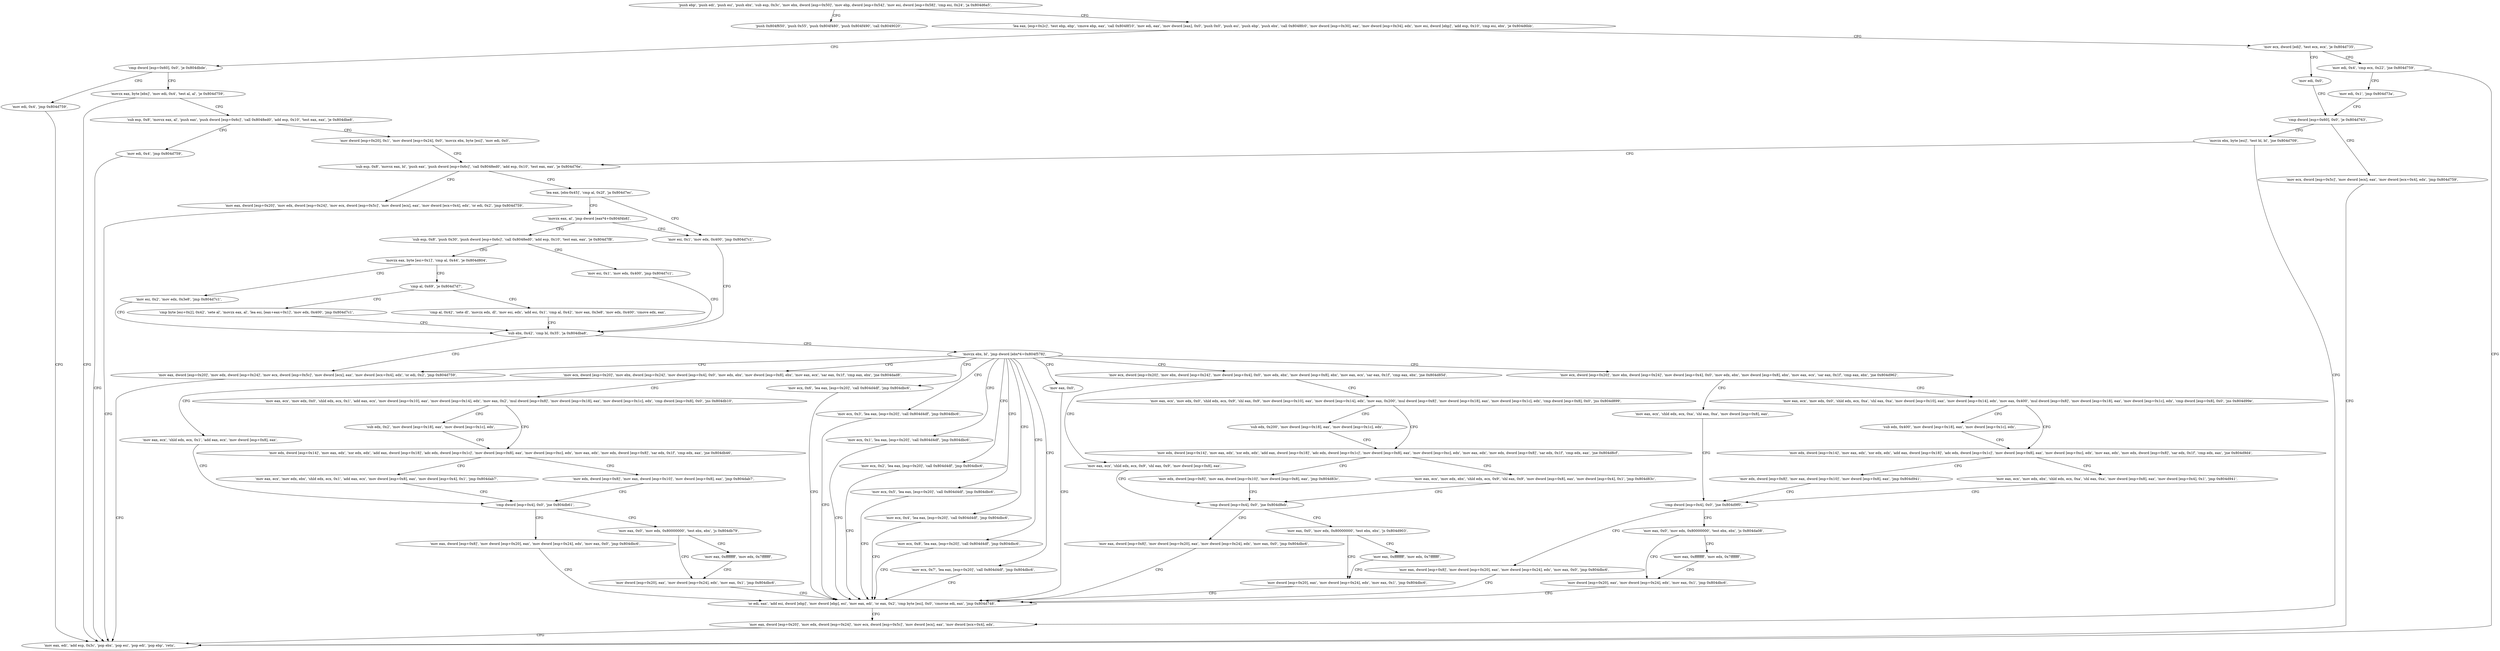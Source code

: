 digraph "func" {
"134534713" [label = "'push ebp', 'push edi', 'push esi', 'push ebx', 'sub esp, 0x3c', 'mov ebx, dword [esp+0x50]', 'mov ebp, dword [esp+0x54]', 'mov esi, dword [esp+0x58]', 'cmp esi, 0x24', 'ja 0x804d6a5', " ]
"134534821" [label = "'push 0x804f650', 'push 0x55', 'push 0x804f480', 'push 0x804f490', 'call 0x8049020', " ]
"134534737" [label = "'lea eax, [esp+0x2c]', 'test ebp, ebp', 'cmove ebp, eax', 'call 0x8048f10', 'mov edi, eax', 'mov dword [eax], 0x0', 'push 0x0', 'push esi', 'push ebp', 'push ebx', 'call 0x8048fc0', 'mov dword [esp+0x30], eax', 'mov dword [esp+0x34], edx', 'mov esi, dword [ebp]', 'add esp, 0x10', 'cmp esi, ebx', 'je 0x804d6bb', " ]
"134534843" [label = "'cmp dword [esp+0x60], 0x0', 'je 0x804dbde', " ]
"134534787" [label = "'mov ecx, dword [edi]', 'test ecx, ecx', 'je 0x804d735', " ]
"134536158" [label = "'mov edi, 0x4', 'jmp 0x804d759', " ]
"134534854" [label = "'movzx eax, byte [ebx]', 'mov edi, 0x4', 'test al, al', 'je 0x804d759', " ]
"134534965" [label = "'mov edi, 0x0', " ]
"134534797" [label = "'mov edi, 0x4', 'cmp ecx, 0x22', 'jne 0x804d759', " ]
"134535001" [label = "'mov eax, edi', 'add esp, 0x3c', 'pop ebx', 'pop esi', 'pop edi', 'pop ebp', 'retn', " ]
"134534870" [label = "'sub esp, 0x8', 'movsx eax, al', 'push eax', 'push dword [esp+0x6c]', 'call 0x8048ed0', 'add esp, 0x10', 'test eax, eax', 'je 0x804dbe8', " ]
"134534970" [label = "'cmp dword [esp+0x60], 0x0', 'je 0x804d763', " ]
"134534811" [label = "'mov edi, 0x1', 'jmp 0x804d73a', " ]
"134536168" [label = "'mov edi, 0x4', 'jmp 0x804d759', " ]
"134534897" [label = "'mov dword [esp+0x20], 0x1', 'mov dword [esp+0x24], 0x0', 'movzx ebx, byte [esi]', 'mov edi, 0x0', " ]
"134535011" [label = "'mov ecx, dword [esp+0x5c]', 'mov dword [ecx], eax', 'mov dword [ecx+0x4], edx', 'jmp 0x804d759', " ]
"134534977" [label = "'movzx ebx, byte [esi]', 'test bl, bl', 'jne 0x804d709', " ]
"134534921" [label = "'sub esp, 0x8', 'movsx eax, bl', 'push eax', 'push dword [esp+0x6c]', 'call 0x8048ed0', 'add esp, 0x10', 'test eax, eax', 'je 0x804d76e', " ]
"134534984" [label = "'mov eax, dword [esp+0x20]', 'mov edx, dword [esp+0x24]', 'mov ecx, dword [esp+0x5c]', 'mov dword [ecx], eax', 'mov dword [ecx+0x4], edx', " ]
"134535022" [label = "'mov eax, dword [esp+0x20]', 'mov edx, dword [esp+0x24]', 'mov ecx, dword [esp+0x5c]', 'mov dword [ecx], eax', 'mov dword [ecx+0x4], edx', 'or edi, 0x2', 'jmp 0x804d759', " ]
"134534944" [label = "'lea eax, [ebx-0x45]', 'cmp al, 0x2f', 'ja 0x804d7ec', " ]
"134535148" [label = "'mov esi, 0x1', 'mov edx, 0x400', 'jmp 0x804d7c1', " ]
"134534955" [label = "'movzx eax, al', 'jmp dword [eax*4+0x804f4b8]', " ]
"134535105" [label = "'sub ebx, 0x42', 'cmp bl, 0x35', 'ja 0x804dba8', " ]
"134535044" [label = "'sub esp, 0x8', 'push 0x30', 'push dword [esp+0x6c]', 'call 0x8048ed0', 'add esp, 0x10', 'test eax, eax', 'je 0x804d7f8', " ]
"134536104" [label = "'mov eax, dword [esp+0x20]', 'mov edx, dword [esp+0x24]', 'mov ecx, dword [esp+0x5c]', 'mov dword [ecx], eax', 'mov dword [ecx+0x4], edx', 'or edi, 0x2', 'jmp 0x804d759', " ]
"134535117" [label = "'movzx ebx, bl', 'jmp dword [ebx*4+0x804f578]', " ]
"134535160" [label = "'mov esi, 0x1', 'mov edx, 0x400', 'jmp 0x804d7c1', " ]
"134535065" [label = "'movzx eax, byte [esi+0x1]', 'cmp al, 0x44', 'je 0x804d804', " ]
"134535184" [label = "'mov ecx, dword [esp+0x20]', 'mov ebx, dword [esp+0x24]', 'mov dword [esp+0x4], 0x0', 'mov edx, ebx', 'mov dword [esp+0x8], ebx', 'mov eax, ecx', 'sar eax, 0x1f', 'cmp eax, ebx', 'jne 0x804d85d', " ]
"134535445" [label = "'mov ecx, dword [esp+0x20]', 'mov ebx, dword [esp+0x24]', 'mov dword [esp+0x4], 0x0', 'mov edx, ebx', 'mov dword [esp+0x8], ebx', 'mov eax, ecx', 'sar eax, 0x1f', 'cmp eax, ebx', 'jne 0x804d962', " ]
"134535706" [label = "'mov ecx, 0x6', 'lea eax, [esp+0x20]', 'call 0x804d4df', 'jmp 0x804dbc6', " ]
"134535725" [label = "'mov ecx, 0x3', 'lea eax, [esp+0x20]', 'call 0x804d4df', 'jmp 0x804dbc6', " ]
"134535744" [label = "'mov ecx, 0x1', 'lea eax, [esp+0x20]', 'call 0x804d4df', 'jmp 0x804dbc6', " ]
"134535763" [label = "'mov ecx, 0x2', 'lea eax, [esp+0x20]', 'call 0x804d4df', 'jmp 0x804dbc6', " ]
"134535782" [label = "'mov ecx, 0x5', 'lea eax, [esp+0x20]', 'call 0x804d4df', 'jmp 0x804dbc6', " ]
"134535801" [label = "'mov ecx, 0x4', 'lea eax, [esp+0x20]', 'call 0x804d4df', 'jmp 0x804dbc6', " ]
"134535820" [label = "'mov ecx, dword [esp+0x20]', 'mov ebx, dword [esp+0x24]', 'mov dword [esp+0x4], 0x0', 'mov edx, ebx', 'mov dword [esp+0x8], ebx', 'mov eax, ecx', 'sar eax, 0x1f', 'cmp eax, ebx', 'jne 0x804dad8', " ]
"134536072" [label = "'mov ecx, 0x8', 'lea eax, [esp+0x20]', 'call 0x804d4df', 'jmp 0x804dbc6', " ]
"134536088" [label = "'mov ecx, 0x7', 'lea eax, [esp+0x20]', 'call 0x804d4df', 'jmp 0x804dbc6', " ]
"134536129" [label = "'mov eax, 0x0', " ]
"134535172" [label = "'mov esi, 0x2', 'mov edx, 0x3e8', 'jmp 0x804d7c1', " ]
"134535073" [label = "'cmp al, 0x69', 'je 0x804d7d7', " ]
"134535261" [label = "'mov eax, ecx', 'mov edx, 0x0', 'shld edx, ecx, 0x9', 'shl eax, 0x9', 'mov dword [esp+0x10], eax', 'mov dword [esp+0x14], edx', 'mov eax, 0x200', 'mul dword [esp+0x8]', 'mov dword [esp+0x18], eax', 'mov dword [esp+0x1c], edx', 'cmp dword [esp+0x8], 0x0', 'jns 0x804d899', " ]
"134535215" [label = "'mov eax, ecx', 'shld edx, ecx, 0x9', 'shl eax, 0x9', 'mov dword [esp+0x8], eax', " ]
"134535522" [label = "'mov eax, ecx', 'mov edx, 0x0', 'shld edx, ecx, 0xa', 'shl eax, 0xa', 'mov dword [esp+0x10], eax', 'mov dword [esp+0x14], edx', 'mov eax, 0x400', 'mul dword [esp+0x8]', 'mov dword [esp+0x18], eax', 'mov dword [esp+0x1c], edx', 'cmp dword [esp+0x8], 0x0', 'jns 0x804d99e', " ]
"134535476" [label = "'mov eax, ecx', 'shld edx, ecx, 0xa', 'shl eax, 0xa', 'mov dword [esp+0x8], eax', " ]
"134536134" [label = "'or edi, eax', 'add esi, dword [ebp]', 'mov dword [ebp], esi', 'mov eax, edi', 'or eax, 0x2', 'cmp byte [esi], 0x0', 'cmovne edi, eax', 'jmp 0x804d748', " ]
"134535896" [label = "'mov eax, ecx', 'mov edx, 0x0', 'shld edx, ecx, 0x1', 'add eax, ecx', 'mov dword [esp+0x10], eax', 'mov dword [esp+0x14], edx', 'mov eax, 0x2', 'mul dword [esp+0x8]', 'mov dword [esp+0x18], eax', 'mov dword [esp+0x1c], edx', 'cmp dword [esp+0x8], 0x0', 'jns 0x804db10', " ]
"134535851" [label = "'mov eax, ecx', 'shld edx, ecx, 0x1', 'add eax, ecx', 'mov dword [esp+0x8], eax', " ]
"134535127" [label = "'cmp byte [esi+0x2], 0x42', 'sete al', 'movzx eax, al', 'lea esi, [eax+eax+0x1]', 'mov edx, 0x400', 'jmp 0x804d7c1', " ]
"134535077" [label = "'cmp al, 0x42', 'sete dl', 'movzx edx, dl', 'mov esi, edx', 'add esi, 0x1', 'cmp al, 0x42', 'mov eax, 0x3e8', 'mov edx, 0x400', 'cmove edx, eax', " ]
"134535321" [label = "'mov edx, dword [esp+0x14]', 'mov eax, edx', 'xor edx, edx', 'add eax, dword [esp+0x18]', 'adc edx, dword [esp+0x1c]', 'mov dword [esp+0x8], eax', 'mov dword [esp+0xc], edx', 'mov eax, edx', 'mov edx, dword [esp+0x8]', 'sar edx, 0x1f', 'cmp edx, eax', 'jne 0x804d8cf', " ]
"134535307" [label = "'sub edx, 0x200', 'mov dword [esp+0x18], eax', 'mov dword [esp+0x1c], edx', " ]
"134535228" [label = "'cmp dword [esp+0x4], 0x0', 'jne 0x804d8eb', " ]
"134535582" [label = "'mov edx, dword [esp+0x14]', 'mov eax, edx', 'xor edx, edx', 'add eax, dword [esp+0x18]', 'adc edx, dword [esp+0x1c]', 'mov dword [esp+0x8], eax', 'mov dword [esp+0xc], edx', 'mov eax, edx', 'mov edx, dword [esp+0x8]', 'sar edx, 0x1f', 'cmp edx, eax', 'jne 0x804d9d4', " ]
"134535568" [label = "'sub edx, 0x400', 'mov dword [esp+0x18], eax', 'mov dword [esp+0x1c], edx', " ]
"134535489" [label = "'cmp dword [esp+0x4], 0x0', 'jne 0x804d9f0', " ]
"134535952" [label = "'mov edx, dword [esp+0x14]', 'mov eax, edx', 'xor edx, edx', 'add eax, dword [esp+0x18]', 'adc edx, dword [esp+0x1c]', 'mov dword [esp+0x8], eax', 'mov dword [esp+0xc], edx', 'mov eax, edx', 'mov edx, dword [esp+0x8]', 'sar edx, 0x1f', 'cmp edx, eax', 'jne 0x804db46', " ]
"134535941" [label = "'sub edx, 0x2', 'mov dword [esp+0x18], eax', 'mov dword [esp+0x1c], edx', " ]
"134535863" [label = "'cmp dword [esp+0x4], 0x0', 'jne 0x804db61', " ]
"134535375" [label = "'mov eax, ecx', 'mov edx, ebx', 'shld edx, ecx, 0x9', 'shl eax, 0x9', 'mov dword [esp+0x8], eax', 'mov dword [esp+0x4], 0x1', 'jmp 0x804d83c', " ]
"134535358" [label = "'mov edx, dword [esp+0x8]', 'mov eax, dword [esp+0x10]', 'mov dword [esp+0x8], eax', 'jmp 0x804d83c', " ]
"134535403" [label = "'mov eax, 0x0', 'mov edx, 0x80000000', 'test ebx, ebx', 'js 0x804d903', " ]
"134535427" [label = "'mov dword [esp+0x20], eax', 'mov dword [esp+0x24], edx', 'mov eax, 0x1', 'jmp 0x804dbc6', " ]
"134535417" [label = "'mov eax, 0xffffffff', 'mov edx, 0x7fffffff', " ]
"134535239" [label = "'mov eax, dword [esp+0x8]', 'mov dword [esp+0x20], eax', 'mov dword [esp+0x24], edx', 'mov eax, 0x0', 'jmp 0x804dbc6', " ]
"134535636" [label = "'mov eax, ecx', 'mov edx, ebx', 'shld edx, ecx, 0xa', 'shl eax, 0xa', 'mov dword [esp+0x8], eax', 'mov dword [esp+0x4], 0x1', 'jmp 0x804d941', " ]
"134535619" [label = "'mov edx, dword [esp+0x8]', 'mov eax, dword [esp+0x10]', 'mov dword [esp+0x8], eax', 'jmp 0x804d941', " ]
"134535664" [label = "'mov eax, 0x0', 'mov edx, 0x80000000', 'test ebx, ebx', 'js 0x804da08', " ]
"134535688" [label = "'mov dword [esp+0x20], eax', 'mov dword [esp+0x24], edx', 'mov eax, 0x1', 'jmp 0x804dbc6', " ]
"134535678" [label = "'mov eax, 0xffffffff', 'mov edx, 0x7fffffff', " ]
"134535500" [label = "'mov eax, dword [esp+0x8]', 'mov dword [esp+0x20], eax', 'mov dword [esp+0x24], edx', 'mov eax, 0x0', 'jmp 0x804dbc6', " ]
"134536006" [label = "'mov eax, ecx', 'mov edx, ebx', 'shld edx, ecx, 0x1', 'add eax, ecx', 'mov dword [esp+0x8], eax', 'mov dword [esp+0x4], 0x1', 'jmp 0x804dab7', " ]
"134535989" [label = "'mov edx, dword [esp+0x8]', 'mov eax, dword [esp+0x10]', 'mov dword [esp+0x8], eax', 'jmp 0x804dab7', " ]
"134536033" [label = "'mov eax, 0x0', 'mov edx, 0x80000000', 'test ebx, ebx', 'js 0x804db79', " ]
"134536057" [label = "'mov dword [esp+0x20], eax', 'mov dword [esp+0x24], edx', 'mov eax, 0x1', 'jmp 0x804dbc6', " ]
"134536047" [label = "'mov eax, 0xffffffff', 'mov edx, 0x7fffffff', " ]
"134535874" [label = "'mov eax, dword [esp+0x8]', 'mov dword [esp+0x20], eax', 'mov dword [esp+0x24], edx', 'mov eax, 0x0', 'jmp 0x804dbc6', " ]
"134534713" -> "134534821" [ label = "CFG" ]
"134534713" -> "134534737" [ label = "CFG" ]
"134534737" -> "134534843" [ label = "CFG" ]
"134534737" -> "134534787" [ label = "CFG" ]
"134534843" -> "134536158" [ label = "CFG" ]
"134534843" -> "134534854" [ label = "CFG" ]
"134534787" -> "134534965" [ label = "CFG" ]
"134534787" -> "134534797" [ label = "CFG" ]
"134536158" -> "134535001" [ label = "CFG" ]
"134534854" -> "134535001" [ label = "CFG" ]
"134534854" -> "134534870" [ label = "CFG" ]
"134534965" -> "134534970" [ label = "CFG" ]
"134534797" -> "134535001" [ label = "CFG" ]
"134534797" -> "134534811" [ label = "CFG" ]
"134534870" -> "134536168" [ label = "CFG" ]
"134534870" -> "134534897" [ label = "CFG" ]
"134534970" -> "134535011" [ label = "CFG" ]
"134534970" -> "134534977" [ label = "CFG" ]
"134534811" -> "134534970" [ label = "CFG" ]
"134536168" -> "134535001" [ label = "CFG" ]
"134534897" -> "134534921" [ label = "CFG" ]
"134535011" -> "134535001" [ label = "CFG" ]
"134534977" -> "134534921" [ label = "CFG" ]
"134534977" -> "134534984" [ label = "CFG" ]
"134534921" -> "134535022" [ label = "CFG" ]
"134534921" -> "134534944" [ label = "CFG" ]
"134534984" -> "134535001" [ label = "CFG" ]
"134535022" -> "134535001" [ label = "CFG" ]
"134534944" -> "134535148" [ label = "CFG" ]
"134534944" -> "134534955" [ label = "CFG" ]
"134535148" -> "134535105" [ label = "CFG" ]
"134534955" -> "134535044" [ label = "CFG" ]
"134534955" -> "134535148" [ label = "CFG" ]
"134535105" -> "134536104" [ label = "CFG" ]
"134535105" -> "134535117" [ label = "CFG" ]
"134535044" -> "134535160" [ label = "CFG" ]
"134535044" -> "134535065" [ label = "CFG" ]
"134536104" -> "134535001" [ label = "CFG" ]
"134535117" -> "134535184" [ label = "CFG" ]
"134535117" -> "134535445" [ label = "CFG" ]
"134535117" -> "134535706" [ label = "CFG" ]
"134535117" -> "134535725" [ label = "CFG" ]
"134535117" -> "134535744" [ label = "CFG" ]
"134535117" -> "134535763" [ label = "CFG" ]
"134535117" -> "134535782" [ label = "CFG" ]
"134535117" -> "134535801" [ label = "CFG" ]
"134535117" -> "134535820" [ label = "CFG" ]
"134535117" -> "134536072" [ label = "CFG" ]
"134535117" -> "134536088" [ label = "CFG" ]
"134535117" -> "134536104" [ label = "CFG" ]
"134535117" -> "134536129" [ label = "CFG" ]
"134535160" -> "134535105" [ label = "CFG" ]
"134535065" -> "134535172" [ label = "CFG" ]
"134535065" -> "134535073" [ label = "CFG" ]
"134535184" -> "134535261" [ label = "CFG" ]
"134535184" -> "134535215" [ label = "CFG" ]
"134535445" -> "134535522" [ label = "CFG" ]
"134535445" -> "134535476" [ label = "CFG" ]
"134535706" -> "134536134" [ label = "CFG" ]
"134535725" -> "134536134" [ label = "CFG" ]
"134535744" -> "134536134" [ label = "CFG" ]
"134535763" -> "134536134" [ label = "CFG" ]
"134535782" -> "134536134" [ label = "CFG" ]
"134535801" -> "134536134" [ label = "CFG" ]
"134535820" -> "134535896" [ label = "CFG" ]
"134535820" -> "134535851" [ label = "CFG" ]
"134536072" -> "134536134" [ label = "CFG" ]
"134536088" -> "134536134" [ label = "CFG" ]
"134536129" -> "134536134" [ label = "CFG" ]
"134535172" -> "134535105" [ label = "CFG" ]
"134535073" -> "134535127" [ label = "CFG" ]
"134535073" -> "134535077" [ label = "CFG" ]
"134535261" -> "134535321" [ label = "CFG" ]
"134535261" -> "134535307" [ label = "CFG" ]
"134535215" -> "134535228" [ label = "CFG" ]
"134535522" -> "134535582" [ label = "CFG" ]
"134535522" -> "134535568" [ label = "CFG" ]
"134535476" -> "134535489" [ label = "CFG" ]
"134536134" -> "134534984" [ label = "CFG" ]
"134535896" -> "134535952" [ label = "CFG" ]
"134535896" -> "134535941" [ label = "CFG" ]
"134535851" -> "134535863" [ label = "CFG" ]
"134535127" -> "134535105" [ label = "CFG" ]
"134535077" -> "134535105" [ label = "CFG" ]
"134535321" -> "134535375" [ label = "CFG" ]
"134535321" -> "134535358" [ label = "CFG" ]
"134535307" -> "134535321" [ label = "CFG" ]
"134535228" -> "134535403" [ label = "CFG" ]
"134535228" -> "134535239" [ label = "CFG" ]
"134535582" -> "134535636" [ label = "CFG" ]
"134535582" -> "134535619" [ label = "CFG" ]
"134535568" -> "134535582" [ label = "CFG" ]
"134535489" -> "134535664" [ label = "CFG" ]
"134535489" -> "134535500" [ label = "CFG" ]
"134535952" -> "134536006" [ label = "CFG" ]
"134535952" -> "134535989" [ label = "CFG" ]
"134535941" -> "134535952" [ label = "CFG" ]
"134535863" -> "134536033" [ label = "CFG" ]
"134535863" -> "134535874" [ label = "CFG" ]
"134535375" -> "134535228" [ label = "CFG" ]
"134535358" -> "134535228" [ label = "CFG" ]
"134535403" -> "134535427" [ label = "CFG" ]
"134535403" -> "134535417" [ label = "CFG" ]
"134535427" -> "134536134" [ label = "CFG" ]
"134535417" -> "134535427" [ label = "CFG" ]
"134535239" -> "134536134" [ label = "CFG" ]
"134535636" -> "134535489" [ label = "CFG" ]
"134535619" -> "134535489" [ label = "CFG" ]
"134535664" -> "134535688" [ label = "CFG" ]
"134535664" -> "134535678" [ label = "CFG" ]
"134535688" -> "134536134" [ label = "CFG" ]
"134535678" -> "134535688" [ label = "CFG" ]
"134535500" -> "134536134" [ label = "CFG" ]
"134536006" -> "134535863" [ label = "CFG" ]
"134535989" -> "134535863" [ label = "CFG" ]
"134536033" -> "134536057" [ label = "CFG" ]
"134536033" -> "134536047" [ label = "CFG" ]
"134536057" -> "134536134" [ label = "CFG" ]
"134536047" -> "134536057" [ label = "CFG" ]
"134535874" -> "134536134" [ label = "CFG" ]
}
